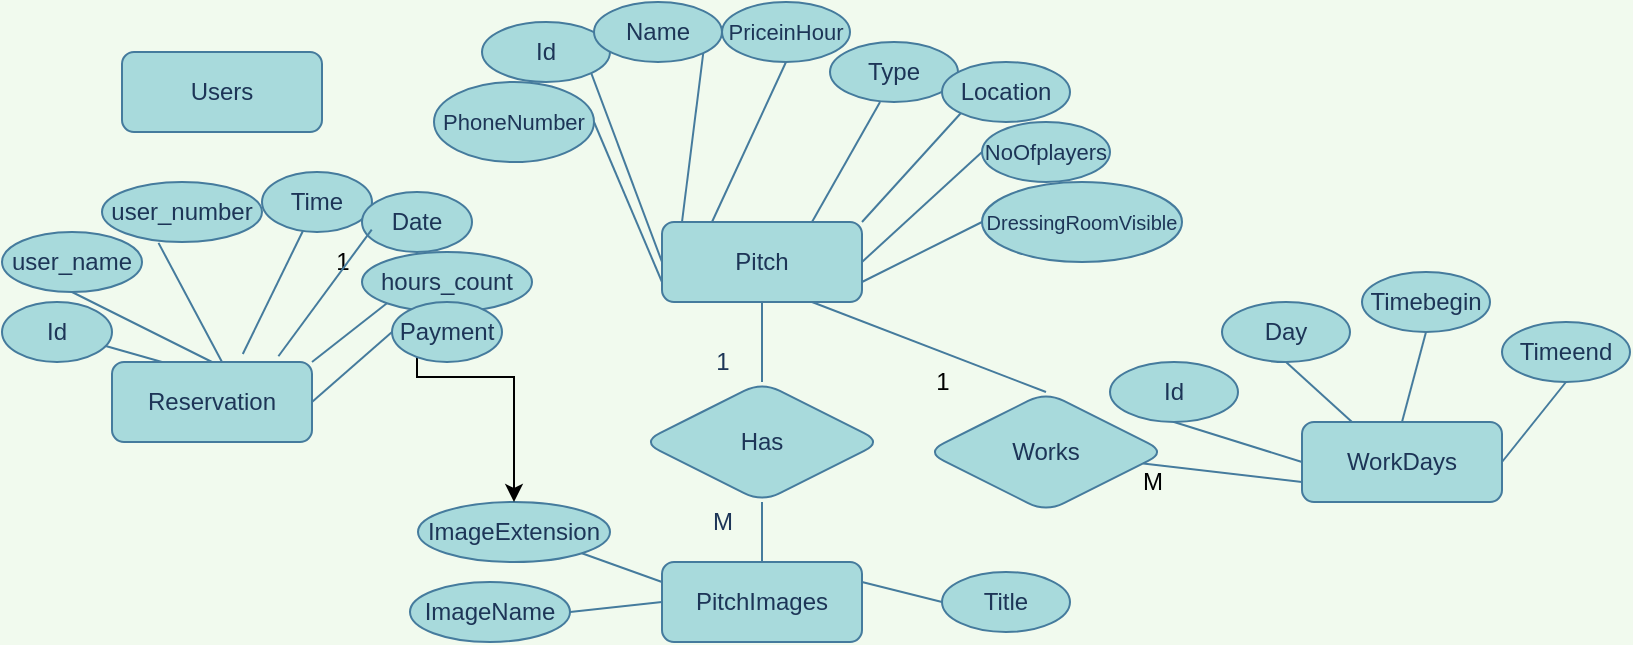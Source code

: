 <mxfile version="20.3.0" type="device"><diagram id="xNFoGO9VG9TOnxn43vxS" name="Page-1"><mxGraphModel dx="789" dy="503" grid="1" gridSize="10" guides="1" tooltips="1" connect="1" arrows="1" fold="1" page="1" pageScale="1" pageWidth="827" pageHeight="1169" background="#F1FAEE" math="0" shadow="0"><root><mxCell id="0"/><mxCell id="1" parent="0"/><mxCell id="Uf8kFcFCFD8zTH20j4hU-1" value="Pitch" style="whiteSpace=wrap;html=1;align=center;fillColor=#A8DADC;strokeColor=#457B9D;fontColor=#1D3557;rounded=1;" parent="1" vertex="1"><mxGeometry x="330" y="190" width="100" height="40" as="geometry"/></mxCell><mxCell id="Uf8kFcFCFD8zTH20j4hU-6" value="&lt;font style=&quot;font-size: 11px;&quot;&gt;PriceinHour&lt;/font&gt;" style="ellipse;whiteSpace=wrap;html=1;align=center;fillColor=#A8DADC;strokeColor=#457B9D;fontColor=#1D3557;rounded=1;" parent="1" vertex="1"><mxGeometry x="360" y="80" width="64" height="30" as="geometry"/></mxCell><mxCell id="Uf8kFcFCFD8zTH20j4hU-8" value="Type" style="ellipse;whiteSpace=wrap;html=1;align=center;fillColor=#A8DADC;strokeColor=#457B9D;fontColor=#1D3557;rounded=1;" parent="1" vertex="1"><mxGeometry x="414" y="100" width="64" height="30" as="geometry"/></mxCell><mxCell id="Uf8kFcFCFD8zTH20j4hU-9" value="Id" style="ellipse;whiteSpace=wrap;html=1;align=center;fillColor=#A8DADC;strokeColor=#457B9D;fontColor=#1D3557;rounded=1;" parent="1" vertex="1"><mxGeometry x="240" y="90" width="64" height="30" as="geometry"/></mxCell><mxCell id="Uf8kFcFCFD8zTH20j4hU-10" value="Name" style="ellipse;whiteSpace=wrap;html=1;align=center;fillColor=#A8DADC;strokeColor=#457B9D;fontColor=#1D3557;rounded=1;" parent="1" vertex="1"><mxGeometry x="296" y="80" width="64" height="30" as="geometry"/></mxCell><mxCell id="Uf8kFcFCFD8zTH20j4hU-11" value="Location" style="ellipse;whiteSpace=wrap;html=1;align=center;fillColor=#A8DADC;strokeColor=#457B9D;fontColor=#1D3557;rounded=1;" parent="1" vertex="1"><mxGeometry x="470" y="110" width="64" height="30" as="geometry"/></mxCell><mxCell id="Uf8kFcFCFD8zTH20j4hU-12" value="&lt;font style=&quot;font-size: 11px;&quot;&gt;NoOfplayers&lt;/font&gt;" style="ellipse;whiteSpace=wrap;html=1;align=center;fillColor=#A8DADC;strokeColor=#457B9D;fontColor=#1D3557;rounded=1;" parent="1" vertex="1"><mxGeometry x="490" y="140" width="64" height="30" as="geometry"/></mxCell><mxCell id="7J5sGbXUbhFT-CO2jul1-2" value="" style="endArrow=none;html=1;rounded=1;entryX=1;entryY=1;entryDx=0;entryDy=0;exitX=0;exitY=0.5;exitDx=0;exitDy=0;labelBackgroundColor=#F1FAEE;strokeColor=#457B9D;fontColor=#1D3557;" parent="1" source="Uf8kFcFCFD8zTH20j4hU-1" target="Uf8kFcFCFD8zTH20j4hU-9" edge="1"><mxGeometry width="50" height="50" relative="1" as="geometry"><mxPoint x="390" y="310" as="sourcePoint"/><mxPoint x="440" y="260" as="targetPoint"/></mxGeometry></mxCell><mxCell id="7J5sGbXUbhFT-CO2jul1-4" value="" style="endArrow=none;html=1;rounded=1;entryX=0.5;entryY=1;entryDx=0;entryDy=0;exitX=0.25;exitY=0;exitDx=0;exitDy=0;labelBackgroundColor=#F1FAEE;strokeColor=#457B9D;fontColor=#1D3557;" parent="1" source="Uf8kFcFCFD8zTH20j4hU-1" target="Uf8kFcFCFD8zTH20j4hU-6" edge="1"><mxGeometry width="50" height="50" relative="1" as="geometry"><mxPoint x="385.37" y="174.39" as="sourcePoint"/><mxPoint x="329.997" y="139.997" as="targetPoint"/></mxGeometry></mxCell><mxCell id="7J5sGbXUbhFT-CO2jul1-5" value="" style="endArrow=none;html=1;rounded=1;entryX=1;entryY=1;entryDx=0;entryDy=0;exitX=0.1;exitY=0;exitDx=0;exitDy=0;labelBackgroundColor=#F1FAEE;strokeColor=#457B9D;fontColor=#1D3557;exitPerimeter=0;" parent="1" source="Uf8kFcFCFD8zTH20j4hU-1" target="Uf8kFcFCFD8zTH20j4hU-10" edge="1"><mxGeometry width="50" height="50" relative="1" as="geometry"><mxPoint x="345.37" y="184.39" as="sourcePoint"/><mxPoint x="289.997" y="149.997" as="targetPoint"/></mxGeometry></mxCell><mxCell id="7J5sGbXUbhFT-CO2jul1-7" value="" style="endArrow=none;html=1;rounded=1;entryX=0;entryY=1;entryDx=0;entryDy=0;exitX=1;exitY=0;exitDx=0;exitDy=0;labelBackgroundColor=#F1FAEE;strokeColor=#457B9D;fontColor=#1D3557;" parent="1" source="Uf8kFcFCFD8zTH20j4hU-1" target="Uf8kFcFCFD8zTH20j4hU-11" edge="1"><mxGeometry width="50" height="50" relative="1" as="geometry"><mxPoint x="495.37" y="204.39" as="sourcePoint"/><mxPoint x="439.997" y="169.997" as="targetPoint"/></mxGeometry></mxCell><mxCell id="7J5sGbXUbhFT-CO2jul1-8" value="" style="endArrow=none;html=1;rounded=1;entryX=1;entryY=0.5;entryDx=0;entryDy=0;exitX=0;exitY=0.5;exitDx=0;exitDy=0;labelBackgroundColor=#F1FAEE;strokeColor=#457B9D;fontColor=#1D3557;" parent="1" source="Uf8kFcFCFD8zTH20j4hU-12" target="Uf8kFcFCFD8zTH20j4hU-1" edge="1"><mxGeometry width="50" height="50" relative="1" as="geometry"><mxPoint x="515.37" y="230" as="sourcePoint"/><mxPoint x="459.997" y="195.607" as="targetPoint"/></mxGeometry></mxCell><mxCell id="7J5sGbXUbhFT-CO2jul1-9" value="" style="endArrow=none;html=1;rounded=1;entryX=0.391;entryY=1;entryDx=0;entryDy=0;exitX=0.75;exitY=0;exitDx=0;exitDy=0;entryPerimeter=0;labelBackgroundColor=#F1FAEE;strokeColor=#457B9D;fontColor=#1D3557;" parent="1" source="Uf8kFcFCFD8zTH20j4hU-1" target="Uf8kFcFCFD8zTH20j4hU-8" edge="1"><mxGeometry width="50" height="50" relative="1" as="geometry"><mxPoint x="445.37" y="180" as="sourcePoint"/><mxPoint x="389.997" y="145.607" as="targetPoint"/></mxGeometry></mxCell><mxCell id="7J5sGbXUbhFT-CO2jul1-10" value="&lt;font style=&quot;font-size: 10px;&quot;&gt;DressingRoomVisible&lt;/font&gt;" style="ellipse;whiteSpace=wrap;html=1;align=center;fillColor=#A8DADC;strokeColor=#457B9D;fontColor=#1D3557;rounded=1;" parent="1" vertex="1"><mxGeometry x="490" y="170" width="100" height="40" as="geometry"/></mxCell><mxCell id="7J5sGbXUbhFT-CO2jul1-11" value="" style="endArrow=none;html=1;rounded=1;entryX=1;entryY=0.75;entryDx=0;entryDy=0;exitX=0;exitY=0.5;exitDx=0;exitDy=0;labelBackgroundColor=#F1FAEE;strokeColor=#457B9D;fontColor=#1D3557;" parent="1" source="7J5sGbXUbhFT-CO2jul1-10" target="Uf8kFcFCFD8zTH20j4hU-1" edge="1"><mxGeometry width="50" height="50" relative="1" as="geometry"><mxPoint x="500" y="165" as="sourcePoint"/><mxPoint x="440" y="220" as="targetPoint"/></mxGeometry></mxCell><mxCell id="VHu7ThelCjYw21rJ3H5c-1" value="&lt;font style=&quot;font-size: 11px;&quot;&gt;PhoneNumber&lt;/font&gt;" style="ellipse;whiteSpace=wrap;html=1;align=center;fillColor=#A8DADC;strokeColor=#457B9D;fontColor=#1D3557;rounded=1;" parent="1" vertex="1"><mxGeometry x="216" y="120" width="80" height="40" as="geometry"/></mxCell><mxCell id="VHu7ThelCjYw21rJ3H5c-2" value="" style="endArrow=none;html=1;rounded=1;entryX=1;entryY=0.5;entryDx=0;entryDy=0;exitX=0;exitY=0.75;exitDx=0;exitDy=0;labelBackgroundColor=#F1FAEE;strokeColor=#457B9D;fontColor=#1D3557;" parent="1" source="Uf8kFcFCFD8zTH20j4hU-1" target="VHu7ThelCjYw21rJ3H5c-1" edge="1"><mxGeometry width="50" height="50" relative="1" as="geometry"><mxPoint x="340" y="220" as="sourcePoint"/><mxPoint x="284.627" y="185.607" as="targetPoint"/></mxGeometry></mxCell><mxCell id="crFHe8bKvyPeoEiBhkeK-1" value="PitchImages" style="whiteSpace=wrap;html=1;align=center;fillColor=#A8DADC;strokeColor=#457B9D;fontColor=#1D3557;rounded=1;" parent="1" vertex="1"><mxGeometry x="330" y="360" width="100" height="40" as="geometry"/></mxCell><mxCell id="crFHe8bKvyPeoEiBhkeK-3" value="ImageExtension" style="ellipse;whiteSpace=wrap;html=1;align=center;fillColor=#A8DADC;strokeColor=#457B9D;fontColor=#1D3557;rounded=1;" parent="1" vertex="1"><mxGeometry x="208" y="330" width="96" height="30" as="geometry"/></mxCell><mxCell id="crFHe8bKvyPeoEiBhkeK-4" value="ImageName" style="ellipse;whiteSpace=wrap;html=1;align=center;fillColor=#A8DADC;strokeColor=#457B9D;fontColor=#1D3557;rounded=1;" parent="1" vertex="1"><mxGeometry x="204" y="370" width="80" height="30" as="geometry"/></mxCell><mxCell id="crFHe8bKvyPeoEiBhkeK-5" value="Title" style="ellipse;whiteSpace=wrap;html=1;align=center;fillColor=#A8DADC;strokeColor=#457B9D;fontColor=#1D3557;rounded=1;" parent="1" vertex="1"><mxGeometry x="470" y="365" width="64" height="30" as="geometry"/></mxCell><mxCell id="crFHe8bKvyPeoEiBhkeK-9" value="" style="endArrow=none;html=1;rounded=1;entryX=0.5;entryY=0;entryDx=0;entryDy=0;exitX=0.5;exitY=1;exitDx=0;exitDy=0;labelBackgroundColor=#F1FAEE;strokeColor=#457B9D;fontColor=#1D3557;" parent="1" source="Uf8kFcFCFD8zTH20j4hU-1" target="crFHe8bKvyPeoEiBhkeK-10" edge="1"><mxGeometry width="50" height="50" relative="1" as="geometry"><mxPoint x="362" y="260" as="sourcePoint"/><mxPoint x="312" y="240" as="targetPoint"/></mxGeometry></mxCell><mxCell id="crFHe8bKvyPeoEiBhkeK-10" value="Has" style="shape=rhombus;perimeter=rhombusPerimeter;whiteSpace=wrap;html=1;align=center;fillColor=#A8DADC;strokeColor=#457B9D;fontColor=#1D3557;rounded=1;" parent="1" vertex="1"><mxGeometry x="320" y="270" width="120" height="60" as="geometry"/></mxCell><mxCell id="crFHe8bKvyPeoEiBhkeK-11" value="" style="endArrow=none;html=1;rounded=1;entryX=1;entryY=1;entryDx=0;entryDy=0;exitX=0;exitY=0.25;exitDx=0;exitDy=0;labelBackgroundColor=#F1FAEE;strokeColor=#457B9D;fontColor=#1D3557;" parent="1" source="crFHe8bKvyPeoEiBhkeK-1" target="crFHe8bKvyPeoEiBhkeK-3" edge="1"><mxGeometry width="50" height="50" relative="1" as="geometry"><mxPoint x="312" y="395" as="sourcePoint"/><mxPoint x="262" y="375" as="targetPoint"/></mxGeometry></mxCell><mxCell id="crFHe8bKvyPeoEiBhkeK-12" value="" style="endArrow=none;html=1;rounded=1;entryX=0;entryY=0.5;entryDx=0;entryDy=0;exitX=1;exitY=0.25;exitDx=0;exitDy=0;labelBackgroundColor=#F1FAEE;strokeColor=#457B9D;fontColor=#1D3557;" parent="1" source="crFHe8bKvyPeoEiBhkeK-1" target="crFHe8bKvyPeoEiBhkeK-5" edge="1"><mxGeometry width="50" height="50" relative="1" as="geometry"><mxPoint x="490" y="400" as="sourcePoint"/><mxPoint x="440" y="380" as="targetPoint"/></mxGeometry></mxCell><mxCell id="crFHe8bKvyPeoEiBhkeK-13" value="" style="endArrow=none;html=1;rounded=1;entryX=0.5;entryY=1;entryDx=0;entryDy=0;exitX=0.5;exitY=0;exitDx=0;exitDy=0;labelBackgroundColor=#F1FAEE;strokeColor=#457B9D;fontColor=#1D3557;" parent="1" source="crFHe8bKvyPeoEiBhkeK-1" target="crFHe8bKvyPeoEiBhkeK-10" edge="1"><mxGeometry width="50" height="50" relative="1" as="geometry"><mxPoint x="390" y="340" as="sourcePoint"/><mxPoint x="340" y="320" as="targetPoint"/></mxGeometry></mxCell><mxCell id="crFHe8bKvyPeoEiBhkeK-14" value="1" style="text;html=1;align=center;verticalAlign=middle;resizable=0;points=[];autosize=1;strokeColor=none;fillColor=none;fontColor=#1D3557;rounded=1;" parent="1" vertex="1"><mxGeometry x="345" y="245" width="30" height="30" as="geometry"/></mxCell><mxCell id="crFHe8bKvyPeoEiBhkeK-15" value="M" style="text;html=1;align=center;verticalAlign=middle;resizable=0;points=[];autosize=1;strokeColor=none;fillColor=none;fontColor=#1D3557;rounded=1;" parent="1" vertex="1"><mxGeometry x="345" y="325" width="30" height="30" as="geometry"/></mxCell><mxCell id="crFHe8bKvyPeoEiBhkeK-16" value="" style="endArrow=none;html=1;rounded=1;entryX=1;entryY=0.5;entryDx=0;entryDy=0;exitX=0;exitY=0.5;exitDx=0;exitDy=0;labelBackgroundColor=#F1FAEE;strokeColor=#457B9D;fontColor=#1D3557;" parent="1" source="crFHe8bKvyPeoEiBhkeK-1" target="crFHe8bKvyPeoEiBhkeK-4" edge="1"><mxGeometry width="50" height="50" relative="1" as="geometry"><mxPoint x="353.5" y="430" as="sourcePoint"/><mxPoint x="303.5" y="410" as="targetPoint"/></mxGeometry></mxCell><mxCell id="HIpjIOEgi7NZrAr64Kll-3" value="WorkDays" style="whiteSpace=wrap;html=1;align=center;fillColor=#A8DADC;strokeColor=#457B9D;fontColor=#1D3557;rounded=1;" parent="1" vertex="1"><mxGeometry x="650" y="290" width="100" height="40" as="geometry"/></mxCell><mxCell id="HIpjIOEgi7NZrAr64Kll-5" value="Id" style="ellipse;whiteSpace=wrap;html=1;align=center;fillColor=#A8DADC;strokeColor=#457B9D;fontColor=#1D3557;rounded=1;" parent="1" vertex="1"><mxGeometry x="554" y="260" width="64" height="30" as="geometry"/></mxCell><mxCell id="HIpjIOEgi7NZrAr64Kll-7" value="Timeend" style="ellipse;whiteSpace=wrap;html=1;align=center;fillColor=#A8DADC;strokeColor=#457B9D;fontColor=#1D3557;rounded=1;" parent="1" vertex="1"><mxGeometry x="750" y="240" width="64" height="30" as="geometry"/></mxCell><mxCell id="HIpjIOEgi7NZrAr64Kll-8" value="Timebegin" style="ellipse;whiteSpace=wrap;html=1;align=center;fillColor=#A8DADC;strokeColor=#457B9D;fontColor=#1D3557;rounded=1;" parent="1" vertex="1"><mxGeometry x="680" y="215" width="64" height="30" as="geometry"/></mxCell><mxCell id="HIpjIOEgi7NZrAr64Kll-9" value="Day" style="ellipse;whiteSpace=wrap;html=1;align=center;fillColor=#A8DADC;strokeColor=#457B9D;fontColor=#1D3557;rounded=1;" parent="1" vertex="1"><mxGeometry x="610" y="230" width="64" height="30" as="geometry"/></mxCell><mxCell id="HIpjIOEgi7NZrAr64Kll-10" value="" style="endArrow=none;html=1;rounded=1;entryX=0;entryY=0.5;entryDx=0;entryDy=0;exitX=0.5;exitY=1;exitDx=0;exitDy=0;labelBackgroundColor=#F1FAEE;strokeColor=#457B9D;fontColor=#1D3557;" parent="1" source="HIpjIOEgi7NZrAr64Kll-5" target="HIpjIOEgi7NZrAr64Kll-3" edge="1"><mxGeometry width="50" height="50" relative="1" as="geometry"><mxPoint x="650" y="365" as="sourcePoint"/><mxPoint x="590" y="395" as="targetPoint"/></mxGeometry></mxCell><mxCell id="HIpjIOEgi7NZrAr64Kll-12" value="" style="endArrow=none;html=1;rounded=1;entryX=0.25;entryY=0;entryDx=0;entryDy=0;exitX=0.5;exitY=1;exitDx=0;exitDy=0;labelBackgroundColor=#F1FAEE;strokeColor=#457B9D;fontColor=#1D3557;" parent="1" source="HIpjIOEgi7NZrAr64Kll-9" target="HIpjIOEgi7NZrAr64Kll-3" edge="1"><mxGeometry width="50" height="50" relative="1" as="geometry"><mxPoint x="660" y="375" as="sourcePoint"/><mxPoint x="600" y="405" as="targetPoint"/></mxGeometry></mxCell><mxCell id="HIpjIOEgi7NZrAr64Kll-13" value="" style="endArrow=none;html=1;rounded=1;entryX=0.5;entryY=0;entryDx=0;entryDy=0;exitX=0.5;exitY=1;exitDx=0;exitDy=0;labelBackgroundColor=#F1FAEE;strokeColor=#457B9D;fontColor=#1D3557;" parent="1" source="HIpjIOEgi7NZrAr64Kll-8" target="HIpjIOEgi7NZrAr64Kll-3" edge="1"><mxGeometry width="50" height="50" relative="1" as="geometry"><mxPoint x="670" y="385" as="sourcePoint"/><mxPoint x="610" y="415" as="targetPoint"/></mxGeometry></mxCell><mxCell id="HIpjIOEgi7NZrAr64Kll-14" value="" style="endArrow=none;html=1;rounded=1;entryX=1;entryY=0.5;entryDx=0;entryDy=0;exitX=0.5;exitY=1;exitDx=0;exitDy=0;labelBackgroundColor=#F1FAEE;strokeColor=#457B9D;fontColor=#1D3557;" parent="1" source="HIpjIOEgi7NZrAr64Kll-7" target="HIpjIOEgi7NZrAr64Kll-3" edge="1"><mxGeometry width="50" height="50" relative="1" as="geometry"><mxPoint x="680" y="395" as="sourcePoint"/><mxPoint x="620" y="425" as="targetPoint"/></mxGeometry></mxCell><mxCell id="HIpjIOEgi7NZrAr64Kll-15" value="Works" style="shape=rhombus;perimeter=rhombusPerimeter;whiteSpace=wrap;html=1;align=center;fillColor=#A8DADC;strokeColor=#457B9D;fontColor=#1D3557;rounded=1;" parent="1" vertex="1"><mxGeometry x="462" y="275" width="120" height="60" as="geometry"/></mxCell><mxCell id="HIpjIOEgi7NZrAr64Kll-17" value="" style="endArrow=none;html=1;rounded=1;entryX=0;entryY=0.75;entryDx=0;entryDy=0;labelBackgroundColor=#F1FAEE;strokeColor=#457B9D;fontColor=#1D3557;" parent="1" source="HIpjIOEgi7NZrAr64Kll-15" target="HIpjIOEgi7NZrAr64Kll-3" edge="1"><mxGeometry width="50" height="50" relative="1" as="geometry"><mxPoint x="596" y="300" as="sourcePoint"/><mxPoint x="660" y="320" as="targetPoint"/></mxGeometry></mxCell><mxCell id="HIpjIOEgi7NZrAr64Kll-18" value="" style="endArrow=none;html=1;rounded=1;entryX=0.5;entryY=0;entryDx=0;entryDy=0;labelBackgroundColor=#F1FAEE;strokeColor=#457B9D;fontColor=#1D3557;exitX=0.75;exitY=1;exitDx=0;exitDy=0;" parent="1" source="Uf8kFcFCFD8zTH20j4hU-1" target="HIpjIOEgi7NZrAr64Kll-15" edge="1"><mxGeometry width="50" height="50" relative="1" as="geometry"><mxPoint x="580.608" y="320.696" as="sourcePoint"/><mxPoint x="660" y="330" as="targetPoint"/></mxGeometry></mxCell><mxCell id="HIpjIOEgi7NZrAr64Kll-19" value="&lt;font color=&quot;#000000&quot;&gt;1&lt;/font&gt;" style="text;html=1;align=center;verticalAlign=middle;resizable=0;points=[];autosize=1;strokeColor=none;fillColor=none;" parent="1" vertex="1"><mxGeometry x="455" y="255" width="30" height="30" as="geometry"/></mxCell><mxCell id="HIpjIOEgi7NZrAr64Kll-20" value="&lt;font color=&quot;#000000&quot;&gt;M&lt;/font&gt;" style="text;html=1;align=center;verticalAlign=middle;resizable=0;points=[];autosize=1;strokeColor=none;fillColor=none;" parent="1" vertex="1"><mxGeometry x="560" y="305" width="30" height="30" as="geometry"/></mxCell><mxCell id="oU9CEq-r8QjrxrCSRuuJ-1" value="Reservation" style="whiteSpace=wrap;html=1;align=center;fillColor=#A8DADC;strokeColor=#457B9D;fontColor=#1D3557;rounded=1;" vertex="1" parent="1"><mxGeometry x="55" y="260" width="100" height="40" as="geometry"/></mxCell><mxCell id="oU9CEq-r8QjrxrCSRuuJ-2" value="Users" style="whiteSpace=wrap;html=1;align=center;fillColor=#A8DADC;strokeColor=#457B9D;fontColor=#1D3557;rounded=1;" vertex="1" parent="1"><mxGeometry x="60" y="105" width="100" height="40" as="geometry"/></mxCell><mxCell id="oU9CEq-r8QjrxrCSRuuJ-6" value="1" style="text;html=1;align=center;verticalAlign=middle;resizable=0;points=[];autosize=1;strokeColor=none;fillColor=none;" vertex="1" parent="1"><mxGeometry x="155" y="195" width="30" height="30" as="geometry"/></mxCell><mxCell id="oU9CEq-r8QjrxrCSRuuJ-7" value="Id" style="ellipse;whiteSpace=wrap;html=1;align=center;fillColor=#A8DADC;strokeColor=#457B9D;fontColor=#1D3557;rounded=1;" vertex="1" parent="1"><mxGeometry y="230" width="55" height="30" as="geometry"/></mxCell><mxCell id="oU9CEq-r8QjrxrCSRuuJ-8" value="" style="endArrow=none;html=1;rounded=1;entryX=0.25;entryY=0;entryDx=0;entryDy=0;labelBackgroundColor=#F1FAEE;strokeColor=#457B9D;fontColor=#1D3557;" edge="1" parent="1" source="oU9CEq-r8QjrxrCSRuuJ-7" target="oU9CEq-r8QjrxrCSRuuJ-1"><mxGeometry width="50" height="50" relative="1" as="geometry"><mxPoint x="340.0" y="380" as="sourcePoint"/><mxPoint x="300.498" y="365.43" as="targetPoint"/></mxGeometry></mxCell><mxCell id="oU9CEq-r8QjrxrCSRuuJ-9" value="user_name" style="ellipse;whiteSpace=wrap;html=1;align=center;fillColor=#A8DADC;strokeColor=#457B9D;fontColor=#1D3557;rounded=1;" vertex="1" parent="1"><mxGeometry y="195" width="70" height="30" as="geometry"/></mxCell><mxCell id="oU9CEq-r8QjrxrCSRuuJ-10" value="Time" style="ellipse;whiteSpace=wrap;html=1;align=center;fillColor=#A8DADC;strokeColor=#457B9D;fontColor=#1D3557;rounded=1;" vertex="1" parent="1"><mxGeometry x="130" y="165" width="55" height="30" as="geometry"/></mxCell><mxCell id="oU9CEq-r8QjrxrCSRuuJ-11" value="user_number" style="ellipse;whiteSpace=wrap;html=1;align=center;fillColor=#A8DADC;strokeColor=#457B9D;fontColor=#1D3557;rounded=1;" vertex="1" parent="1"><mxGeometry x="50" y="170" width="80" height="30" as="geometry"/></mxCell><mxCell id="oU9CEq-r8QjrxrCSRuuJ-13" value="" style="endArrow=none;html=1;rounded=1;entryX=0.5;entryY=1;entryDx=0;entryDy=0;labelBackgroundColor=#F1FAEE;strokeColor=#457B9D;fontColor=#1D3557;exitX=0.5;exitY=0;exitDx=0;exitDy=0;" edge="1" parent="1" source="oU9CEq-r8QjrxrCSRuuJ-1" target="oU9CEq-r8QjrxrCSRuuJ-9"><mxGeometry width="50" height="50" relative="1" as="geometry"><mxPoint x="62.027" y="261.784" as="sourcePoint"/><mxPoint x="90" y="270" as="targetPoint"/></mxGeometry></mxCell><mxCell id="oU9CEq-r8QjrxrCSRuuJ-14" value="" style="endArrow=none;html=1;rounded=1;entryX=0.353;entryY=1.015;entryDx=0;entryDy=0;labelBackgroundColor=#F1FAEE;strokeColor=#457B9D;fontColor=#1D3557;entryPerimeter=0;" edge="1" parent="1" target="oU9CEq-r8QjrxrCSRuuJ-11"><mxGeometry width="50" height="50" relative="1" as="geometry"><mxPoint x="110" y="260" as="sourcePoint"/><mxPoint x="45" y="235" as="targetPoint"/></mxGeometry></mxCell><mxCell id="oU9CEq-r8QjrxrCSRuuJ-16" value="" style="edgeStyle=orthogonalEdgeStyle;rounded=0;orthogonalLoop=1;jettySize=auto;html=1;" edge="1" parent="1" source="oU9CEq-r8QjrxrCSRuuJ-15" target="crFHe8bKvyPeoEiBhkeK-3"><mxGeometry relative="1" as="geometry"/></mxCell><mxCell id="oU9CEq-r8QjrxrCSRuuJ-15" value="Date" style="ellipse;whiteSpace=wrap;html=1;align=center;fillColor=#A8DADC;strokeColor=#457B9D;fontColor=#1D3557;rounded=1;" vertex="1" parent="1"><mxGeometry x="180" y="175" width="55" height="30" as="geometry"/></mxCell><mxCell id="oU9CEq-r8QjrxrCSRuuJ-17" value="hours_count" style="ellipse;whiteSpace=wrap;html=1;align=center;fillColor=#A8DADC;strokeColor=#457B9D;fontColor=#1D3557;rounded=1;" vertex="1" parent="1"><mxGeometry x="180" y="205" width="85" height="30" as="geometry"/></mxCell><mxCell id="oU9CEq-r8QjrxrCSRuuJ-18" value="Payment" style="ellipse;whiteSpace=wrap;html=1;align=center;fillColor=#A8DADC;strokeColor=#457B9D;fontColor=#1D3557;rounded=1;" vertex="1" parent="1"><mxGeometry x="195" y="230" width="55" height="30" as="geometry"/></mxCell><mxCell id="oU9CEq-r8QjrxrCSRuuJ-19" value="" style="endArrow=none;html=1;rounded=1;labelBackgroundColor=#F1FAEE;strokeColor=#457B9D;fontColor=#1D3557;exitX=0.654;exitY=-0.1;exitDx=0;exitDy=0;exitPerimeter=0;" edge="1" parent="1" source="oU9CEq-r8QjrxrCSRuuJ-1" target="oU9CEq-r8QjrxrCSRuuJ-10"><mxGeometry width="50" height="50" relative="1" as="geometry"><mxPoint x="120" y="270" as="sourcePoint"/><mxPoint x="88.24" y="210.45" as="targetPoint"/></mxGeometry></mxCell><mxCell id="oU9CEq-r8QjrxrCSRuuJ-20" value="" style="endArrow=none;html=1;rounded=1;labelBackgroundColor=#F1FAEE;strokeColor=#457B9D;fontColor=#1D3557;exitX=0.832;exitY=-0.072;exitDx=0;exitDy=0;exitPerimeter=0;entryX=0.996;entryY=-0.041;entryDx=0;entryDy=0;entryPerimeter=0;" edge="1" parent="1" source="oU9CEq-r8QjrxrCSRuuJ-1" target="oU9CEq-r8QjrxrCSRuuJ-6"><mxGeometry width="50" height="50" relative="1" as="geometry"><mxPoint x="130.4" y="266" as="sourcePoint"/><mxPoint x="160.463" y="204.501" as="targetPoint"/></mxGeometry></mxCell><mxCell id="oU9CEq-r8QjrxrCSRuuJ-21" value="" style="endArrow=none;html=1;rounded=1;labelBackgroundColor=#F1FAEE;strokeColor=#457B9D;fontColor=#1D3557;exitX=1;exitY=0.5;exitDx=0;exitDy=0;entryX=0;entryY=0.5;entryDx=0;entryDy=0;" edge="1" parent="1" source="oU9CEq-r8QjrxrCSRuuJ-1" target="oU9CEq-r8QjrxrCSRuuJ-18"><mxGeometry width="50" height="50" relative="1" as="geometry"><mxPoint x="113.32" y="376.67" as="sourcePoint"/><mxPoint x="160.0" y="313.32" as="targetPoint"/></mxGeometry></mxCell><mxCell id="oU9CEq-r8QjrxrCSRuuJ-22" value="" style="endArrow=none;html=1;rounded=1;labelBackgroundColor=#F1FAEE;strokeColor=#457B9D;fontColor=#1D3557;entryX=0;entryY=1;entryDx=0;entryDy=0;exitX=1;exitY=0;exitDx=0;exitDy=0;" edge="1" parent="1" source="oU9CEq-r8QjrxrCSRuuJ-1" target="oU9CEq-r8QjrxrCSRuuJ-17"><mxGeometry width="50" height="50" relative="1" as="geometry"><mxPoint x="158" y="277" as="sourcePoint"/><mxPoint x="205" y="220" as="targetPoint"/></mxGeometry></mxCell></root></mxGraphModel></diagram></mxfile>